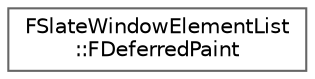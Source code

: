 digraph "Graphical Class Hierarchy"
{
 // INTERACTIVE_SVG=YES
 // LATEX_PDF_SIZE
  bgcolor="transparent";
  edge [fontname=Helvetica,fontsize=10,labelfontname=Helvetica,labelfontsize=10];
  node [fontname=Helvetica,fontsize=10,shape=box,height=0.2,width=0.4];
  rankdir="LR";
  Node0 [id="Node000000",label="FSlateWindowElementList\l::FDeferredPaint",height=0.2,width=0.4,color="grey40", fillcolor="white", style="filled",URL="$d9/d1a/structFSlateWindowElementList_1_1FDeferredPaint.html",tooltip="Some widgets may want to paint their children after after another, loosely-related widget finished pa..."];
}
